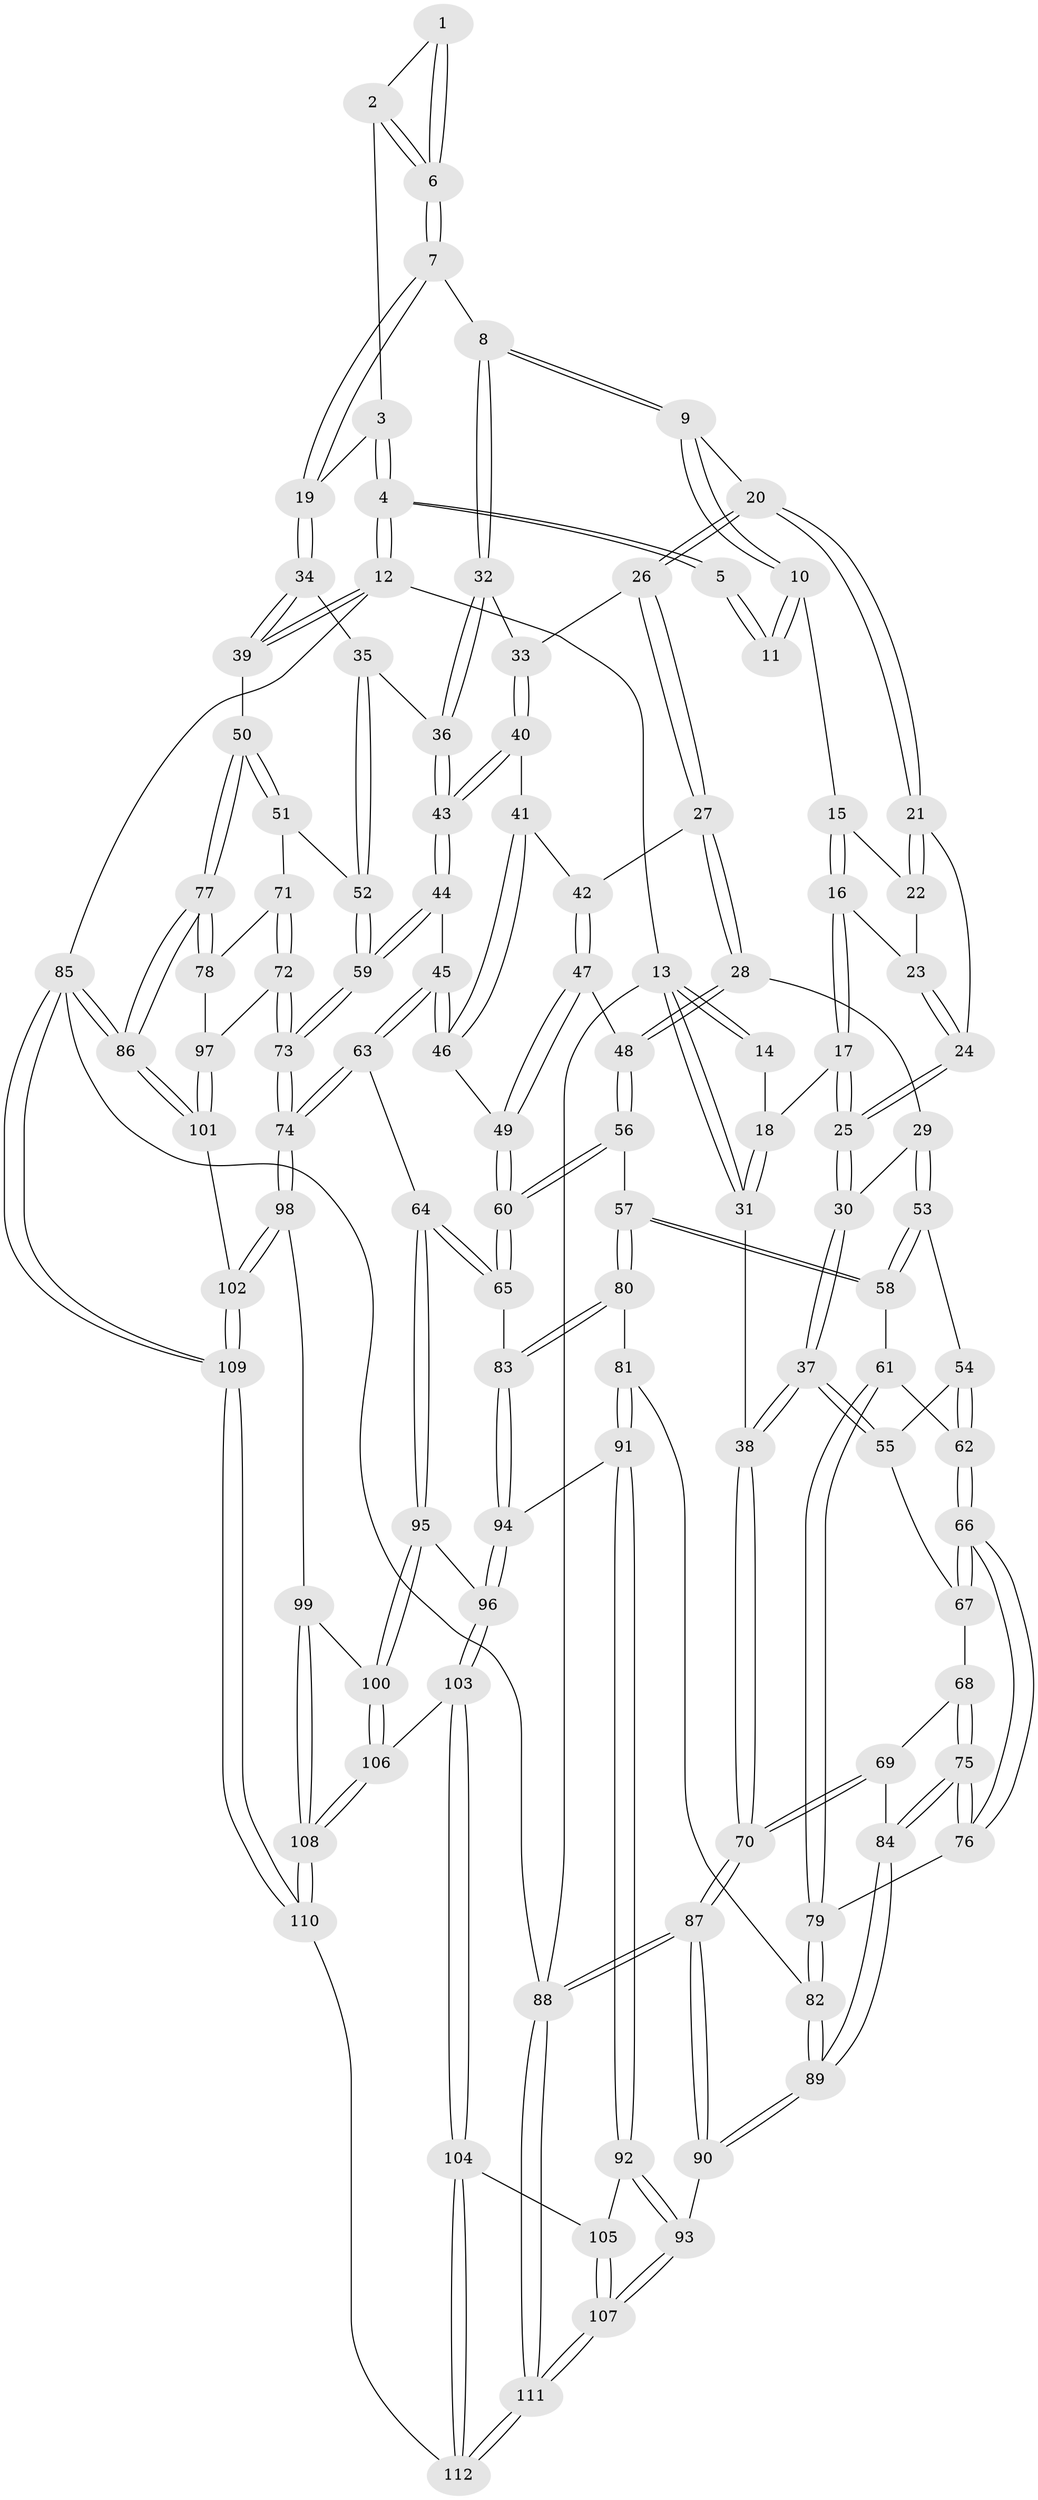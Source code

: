 // Generated by graph-tools (version 1.1) at 2025/03/03/09/25 03:03:28]
// undirected, 112 vertices, 277 edges
graph export_dot {
graph [start="1"]
  node [color=gray90,style=filled];
  1 [pos="+0.7268340107768795+0"];
  2 [pos="+0.7997941118557593+0.03192860036870363"];
  3 [pos="+0.8649813971196196+0.0733290701320207"];
  4 [pos="+1+0"];
  5 [pos="+0.7266655474743248+0"];
  6 [pos="+0.6941443251573208+0.10491755337106431"];
  7 [pos="+0.6774267458782063+0.16425706596657352"];
  8 [pos="+0.6136589363372104+0.17309971436870267"];
  9 [pos="+0.6107212091254248+0.1717532160906763"];
  10 [pos="+0.4087344102408148+0"];
  11 [pos="+0.4010449570129487+0"];
  12 [pos="+1+0"];
  13 [pos="+0+0"];
  14 [pos="+0.16766463102683365+0"];
  15 [pos="+0.40520739423351737+0"];
  16 [pos="+0.2813748025302415+0.10811087139339629"];
  17 [pos="+0.18580855000673765+0.22284433620305336"];
  18 [pos="+0.12692005853415586+0.181160619378364"];
  19 [pos="+0.8091105606571458+0.22385625238053558"];
  20 [pos="+0.4345358451075837+0.23310283952999938"];
  21 [pos="+0.4173355682107608+0.22422405209547627"];
  22 [pos="+0.39656318732224455+0.055123582553037766"];
  23 [pos="+0.33935049549082863+0.15500520432101697"];
  24 [pos="+0.3291709000253656+0.23108131128093737"];
  25 [pos="+0.21775432592787636+0.2706751708536668"];
  26 [pos="+0.44171721958237326+0.3230226503563244"];
  27 [pos="+0.4100482699282159+0.37231898452131806"];
  28 [pos="+0.32140237089454465+0.4052668278752139"];
  29 [pos="+0.2512636089672979+0.3860770135410988"];
  30 [pos="+0.2198509332693783+0.31352916224153743"];
  31 [pos="+0+0.2266046477590212"];
  32 [pos="+0.5986312225757273+0.26081295259902126"];
  33 [pos="+0.5628888297016837+0.3467675713256243"];
  34 [pos="+0.8409553224754401+0.2621339387704858"];
  35 [pos="+0.7660918653377532+0.4073334333420291"];
  36 [pos="+0.7322505803403793+0.4230969301670635"];
  37 [pos="+0+0.4528153353220519"];
  38 [pos="+0+0.4445220405386981"];
  39 [pos="+1+0.30559846409258984"];
  40 [pos="+0.5710134170018814+0.38900574174632063"];
  41 [pos="+0.5453646782534122+0.4256074725893452"];
  42 [pos="+0.4920564977647284+0.4416489738223632"];
  43 [pos="+0.7209902466889018+0.4311473413087369"];
  44 [pos="+0.6772057336007903+0.5319074545902219"];
  45 [pos="+0.6497609512779994+0.548460335489804"];
  46 [pos="+0.5858695799075199+0.521691280161667"];
  47 [pos="+0.472956569806915+0.4814933029759244"];
  48 [pos="+0.38266142160316174+0.5052226371111657"];
  49 [pos="+0.5053800562719268+0.5542884719208744"];
  50 [pos="+1+0.4562786333637763"];
  51 [pos="+0.8999572387096417+0.5358050447017626"];
  52 [pos="+0.8730551045952571+0.5278387516042545"];
  53 [pos="+0.21294504542327408+0.4625433505704917"];
  54 [pos="+0.1270744795971487+0.511886384306354"];
  55 [pos="+0.009881973556953791+0.49783712471461045"];
  56 [pos="+0.3758989591817907+0.5916248915518437"];
  57 [pos="+0.33826950748297724+0.6037593740886311"];
  58 [pos="+0.2774439615573945+0.5922284304334663"];
  59 [pos="+0.7701865583359581+0.5993386920673709"];
  60 [pos="+0.4665400460808767+0.6399661709669071"];
  61 [pos="+0.24418758648370925+0.6222070495725982"];
  62 [pos="+0.14025926894740673+0.5801932298278396"];
  63 [pos="+0.6031330553056855+0.7099847171325107"];
  64 [pos="+0.5567049830357004+0.7146781788609211"];
  65 [pos="+0.48939687289507455+0.6821291023983593"];
  66 [pos="+0.12672256774865165+0.6345437591549007"];
  67 [pos="+0.05345674703234284+0.5904938189579423"];
  68 [pos="+0.06231721093780885+0.6424380803847036"];
  69 [pos="+0+0.6358880191246877"];
  70 [pos="+0+0.5798859916636069"];
  71 [pos="+0.8904168078480224+0.6279333066289886"];
  72 [pos="+0.8234212420831564+0.7561017896758333"];
  73 [pos="+0.7773409216224294+0.7579893136453084"];
  74 [pos="+0.73201959768497+0.7811285253938912"];
  75 [pos="+0.1215779894218679+0.6916001352188579"];
  76 [pos="+0.1219279315228988+0.6912997782902289"];
  77 [pos="+1+0.6757078499348973"];
  78 [pos="+1+0.7060508838412051"];
  79 [pos="+0.21541558750488907+0.6831467812253039"];
  80 [pos="+0.3270457445513154+0.6690886157584941"];
  81 [pos="+0.2712015644710699+0.7468359488908449"];
  82 [pos="+0.2525186711368581+0.7282930675175524"];
  83 [pos="+0.3983505944692343+0.7522828909183675"];
  84 [pos="+0.1062425774076212+0.7186213908388533"];
  85 [pos="+1+1"];
  86 [pos="+1+1"];
  87 [pos="+0+0.784849012288698"];
  88 [pos="+0+1"];
  89 [pos="+0.06855413027142562+0.810367176854519"];
  90 [pos="+0.06506125355759972+0.8178389357595911"];
  91 [pos="+0.29056994803689246+0.8018190617759837"];
  92 [pos="+0.24919205763663857+0.8449031105731297"];
  93 [pos="+0.10249242961445323+0.8574015968834637"];
  94 [pos="+0.35962018668385076+0.8026378109955683"];
  95 [pos="+0.5490948986724576+0.737209753547706"];
  96 [pos="+0.41425470626778504+0.8713734356246136"];
  97 [pos="+0.8758399139246028+0.776049469883005"];
  98 [pos="+0.7195742647324918+0.8486551486579783"];
  99 [pos="+0.6714384379118863+0.8836884286815072"];
  100 [pos="+0.5285240574894617+0.8981560800474914"];
  101 [pos="+0.9342533862928657+0.8941803604276595"];
  102 [pos="+0.8036635801287971+1"];
  103 [pos="+0.42927854308803404+0.907587887885899"];
  104 [pos="+0.37198487358502796+0.9865628952619317"];
  105 [pos="+0.26823272343732124+0.8999350897200221"];
  106 [pos="+0.5120095582381972+0.9151681385050314"];
  107 [pos="+0.11740152338107501+1"];
  108 [pos="+0.584244037472595+1"];
  109 [pos="+0.7951308577882874+1"];
  110 [pos="+0.5972521654985744+1"];
  111 [pos="+0.10820639184841298+1"];
  112 [pos="+0.33823793518032236+1"];
  1 -- 2;
  1 -- 6;
  1 -- 6;
  2 -- 3;
  2 -- 6;
  2 -- 6;
  3 -- 4;
  3 -- 4;
  3 -- 19;
  4 -- 5;
  4 -- 5;
  4 -- 12;
  4 -- 12;
  5 -- 11;
  5 -- 11;
  6 -- 7;
  6 -- 7;
  7 -- 8;
  7 -- 19;
  7 -- 19;
  8 -- 9;
  8 -- 9;
  8 -- 32;
  8 -- 32;
  9 -- 10;
  9 -- 10;
  9 -- 20;
  10 -- 11;
  10 -- 11;
  10 -- 15;
  12 -- 13;
  12 -- 39;
  12 -- 39;
  12 -- 85;
  13 -- 14;
  13 -- 14;
  13 -- 31;
  13 -- 31;
  13 -- 88;
  14 -- 18;
  15 -- 16;
  15 -- 16;
  15 -- 22;
  16 -- 17;
  16 -- 17;
  16 -- 23;
  17 -- 18;
  17 -- 25;
  17 -- 25;
  18 -- 31;
  18 -- 31;
  19 -- 34;
  19 -- 34;
  20 -- 21;
  20 -- 21;
  20 -- 26;
  20 -- 26;
  21 -- 22;
  21 -- 22;
  21 -- 24;
  22 -- 23;
  23 -- 24;
  23 -- 24;
  24 -- 25;
  24 -- 25;
  25 -- 30;
  25 -- 30;
  26 -- 27;
  26 -- 27;
  26 -- 33;
  27 -- 28;
  27 -- 28;
  27 -- 42;
  28 -- 29;
  28 -- 48;
  28 -- 48;
  29 -- 30;
  29 -- 53;
  29 -- 53;
  30 -- 37;
  30 -- 37;
  31 -- 38;
  32 -- 33;
  32 -- 36;
  32 -- 36;
  33 -- 40;
  33 -- 40;
  34 -- 35;
  34 -- 39;
  34 -- 39;
  35 -- 36;
  35 -- 52;
  35 -- 52;
  36 -- 43;
  36 -- 43;
  37 -- 38;
  37 -- 38;
  37 -- 55;
  37 -- 55;
  38 -- 70;
  38 -- 70;
  39 -- 50;
  40 -- 41;
  40 -- 43;
  40 -- 43;
  41 -- 42;
  41 -- 46;
  41 -- 46;
  42 -- 47;
  42 -- 47;
  43 -- 44;
  43 -- 44;
  44 -- 45;
  44 -- 59;
  44 -- 59;
  45 -- 46;
  45 -- 46;
  45 -- 63;
  45 -- 63;
  46 -- 49;
  47 -- 48;
  47 -- 49;
  47 -- 49;
  48 -- 56;
  48 -- 56;
  49 -- 60;
  49 -- 60;
  50 -- 51;
  50 -- 51;
  50 -- 77;
  50 -- 77;
  51 -- 52;
  51 -- 71;
  52 -- 59;
  52 -- 59;
  53 -- 54;
  53 -- 58;
  53 -- 58;
  54 -- 55;
  54 -- 62;
  54 -- 62;
  55 -- 67;
  56 -- 57;
  56 -- 60;
  56 -- 60;
  57 -- 58;
  57 -- 58;
  57 -- 80;
  57 -- 80;
  58 -- 61;
  59 -- 73;
  59 -- 73;
  60 -- 65;
  60 -- 65;
  61 -- 62;
  61 -- 79;
  61 -- 79;
  62 -- 66;
  62 -- 66;
  63 -- 64;
  63 -- 74;
  63 -- 74;
  64 -- 65;
  64 -- 65;
  64 -- 95;
  64 -- 95;
  65 -- 83;
  66 -- 67;
  66 -- 67;
  66 -- 76;
  66 -- 76;
  67 -- 68;
  68 -- 69;
  68 -- 75;
  68 -- 75;
  69 -- 70;
  69 -- 70;
  69 -- 84;
  70 -- 87;
  70 -- 87;
  71 -- 72;
  71 -- 72;
  71 -- 78;
  72 -- 73;
  72 -- 73;
  72 -- 97;
  73 -- 74;
  73 -- 74;
  74 -- 98;
  74 -- 98;
  75 -- 76;
  75 -- 76;
  75 -- 84;
  75 -- 84;
  76 -- 79;
  77 -- 78;
  77 -- 78;
  77 -- 86;
  77 -- 86;
  78 -- 97;
  79 -- 82;
  79 -- 82;
  80 -- 81;
  80 -- 83;
  80 -- 83;
  81 -- 82;
  81 -- 91;
  81 -- 91;
  82 -- 89;
  82 -- 89;
  83 -- 94;
  83 -- 94;
  84 -- 89;
  84 -- 89;
  85 -- 86;
  85 -- 86;
  85 -- 109;
  85 -- 109;
  85 -- 88;
  86 -- 101;
  86 -- 101;
  87 -- 88;
  87 -- 88;
  87 -- 90;
  87 -- 90;
  88 -- 111;
  88 -- 111;
  89 -- 90;
  89 -- 90;
  90 -- 93;
  91 -- 92;
  91 -- 92;
  91 -- 94;
  92 -- 93;
  92 -- 93;
  92 -- 105;
  93 -- 107;
  93 -- 107;
  94 -- 96;
  94 -- 96;
  95 -- 96;
  95 -- 100;
  95 -- 100;
  96 -- 103;
  96 -- 103;
  97 -- 101;
  97 -- 101;
  98 -- 99;
  98 -- 102;
  98 -- 102;
  99 -- 100;
  99 -- 108;
  99 -- 108;
  100 -- 106;
  100 -- 106;
  101 -- 102;
  102 -- 109;
  102 -- 109;
  103 -- 104;
  103 -- 104;
  103 -- 106;
  104 -- 105;
  104 -- 112;
  104 -- 112;
  105 -- 107;
  105 -- 107;
  106 -- 108;
  106 -- 108;
  107 -- 111;
  107 -- 111;
  108 -- 110;
  108 -- 110;
  109 -- 110;
  109 -- 110;
  110 -- 112;
  111 -- 112;
  111 -- 112;
}

